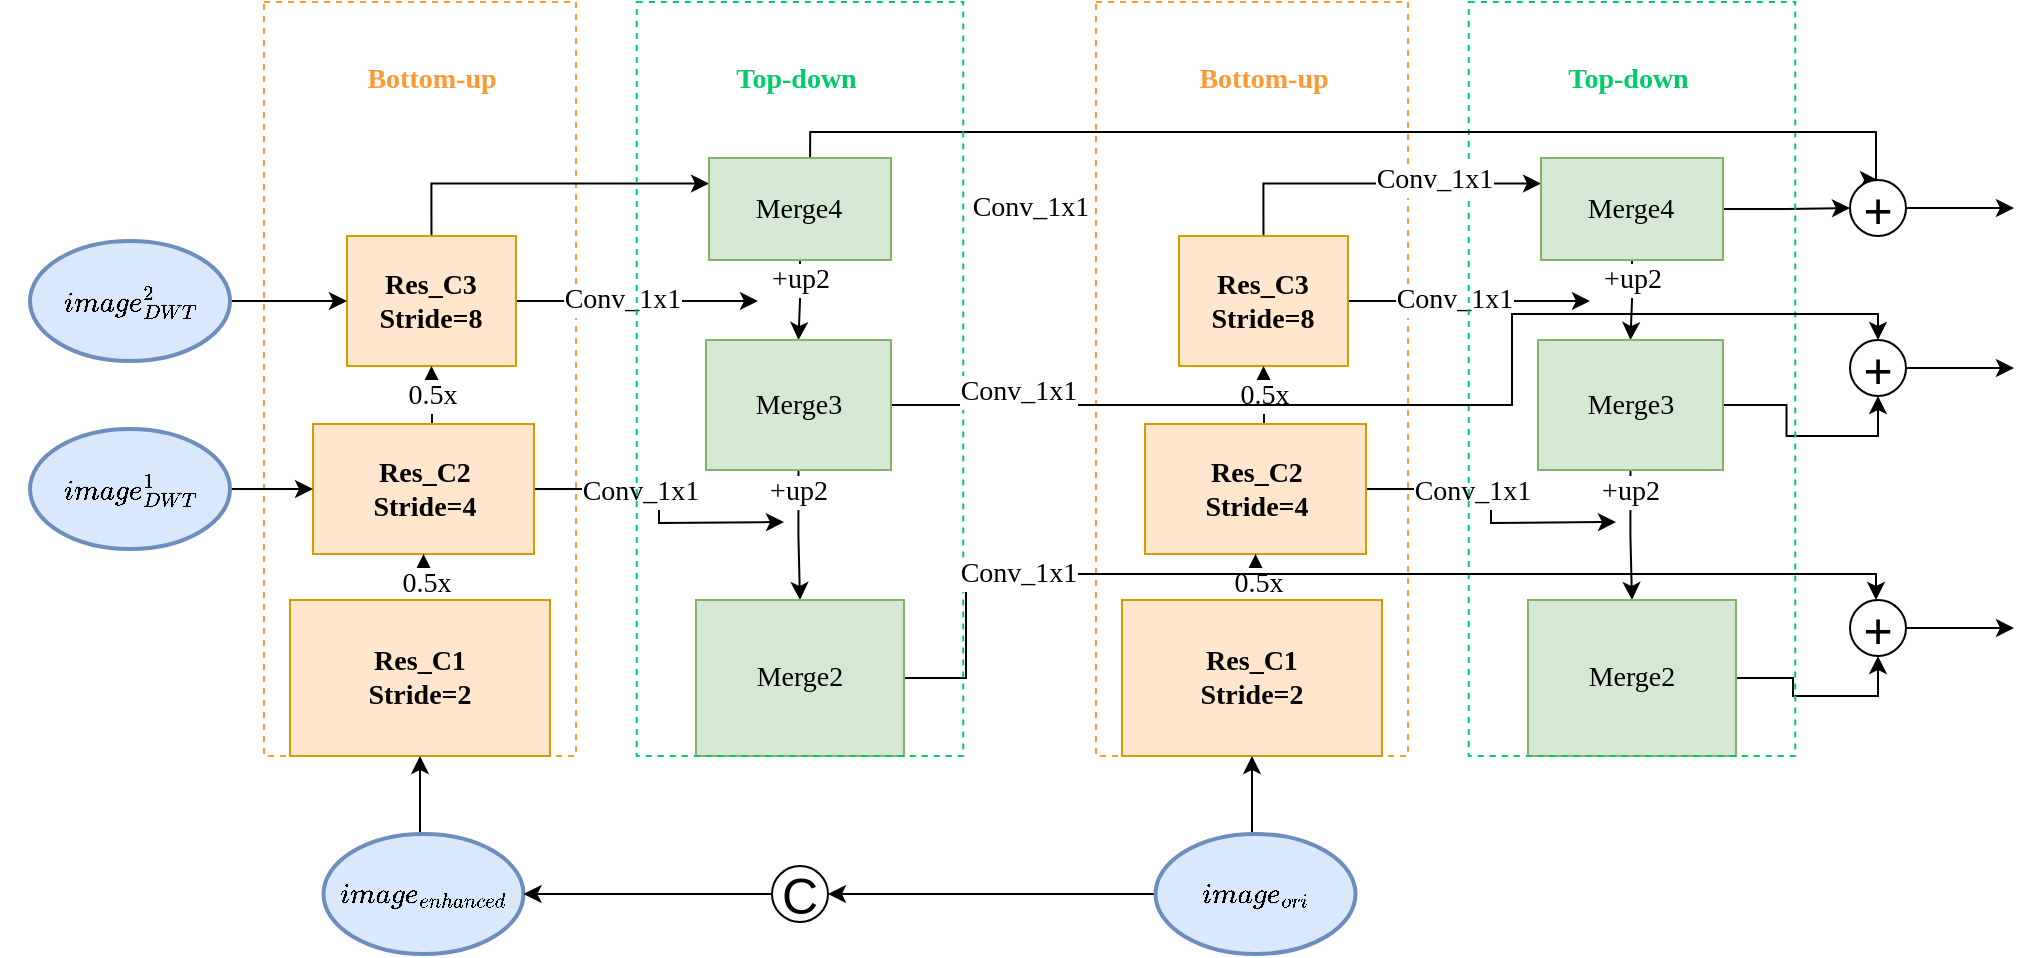 <mxfile version="24.3.1" type="github">
  <diagram id="WLRPb3Po5uMKOTe53thk" name="Page-1">
    <mxGraphModel dx="2034" dy="806" grid="1" gridSize="13" guides="1" tooltips="1" connect="1" arrows="1" fold="1" page="1" pageScale="1" pageWidth="827" pageHeight="1169" math="1" shadow="0">
      <root>
        <mxCell id="0" />
        <mxCell id="1" parent="0" />
        <mxCell id="F1N8uxK0OkOdDNArj4mm-79" value="" style="rounded=0;whiteSpace=wrap;html=1;fontFamily=Times New Roman;fontSize=14;dashed=1;fillColor=none;strokeColor=#FF9933;" parent="1" vertex="1">
          <mxGeometry x="234" y="221" width="156" height="377" as="geometry" />
        </mxCell>
        <mxCell id="F1N8uxK0OkOdDNArj4mm-15" style="edgeStyle=orthogonalEdgeStyle;rounded=0;orthogonalLoop=1;jettySize=auto;html=1;exitX=0.5;exitY=0;exitDx=0;exitDy=0;fontStyle=1;fontFamily=Times New Roman;fontSize=14;entryX=0;entryY=0.25;entryDx=0;entryDy=0;" parent="1" source="F1N8uxK0OkOdDNArj4mm-8" target="F1N8uxK0OkOdDNArj4mm-34" edge="1">
          <mxGeometry relative="1" as="geometry">
            <mxPoint x="317.74" y="312" as="targetPoint" />
          </mxGeometry>
        </mxCell>
        <mxCell id="F1N8uxK0OkOdDNArj4mm-44" style="edgeStyle=orthogonalEdgeStyle;rounded=0;orthogonalLoop=1;jettySize=auto;html=1;exitX=1;exitY=0.5;exitDx=0;exitDy=0;fontFamily=Times New Roman;fontSize=14;" parent="1" source="F1N8uxK0OkOdDNArj4mm-8" edge="1">
          <mxGeometry relative="1" as="geometry">
            <mxPoint x="480.99" y="370.5" as="targetPoint" />
          </mxGeometry>
        </mxCell>
        <mxCell id="F1N8uxK0OkOdDNArj4mm-48" value="Conv_1x1" style="edgeLabel;html=1;align=center;verticalAlign=middle;resizable=0;points=[];fontSize=14;fontFamily=Times New Roman;" parent="F1N8uxK0OkOdDNArj4mm-44" vertex="1" connectable="0">
          <mxGeometry x="-0.13" y="1" relative="1" as="geometry">
            <mxPoint as="offset" />
          </mxGeometry>
        </mxCell>
        <mxCell id="F1N8uxK0OkOdDNArj4mm-8" value="&lt;span style=&quot;font-size: 14px;&quot;&gt;Res_C3&lt;/span&gt;&lt;br style=&quot;font-size: 14px;&quot;&gt;&lt;span style=&quot;font-size: 14px;&quot;&gt;Stride=8&lt;/span&gt;" style="rounded=0;whiteSpace=wrap;html=1;fillColor=#ffe6cc;strokeColor=#d79b00;fontStyle=1;fontFamily=Times New Roman;fontSize=14;" parent="1" vertex="1">
          <mxGeometry x="275.49" y="338" width="84.5" height="65" as="geometry" />
        </mxCell>
        <mxCell id="F1N8uxK0OkOdDNArj4mm-14" style="edgeStyle=orthogonalEdgeStyle;rounded=0;orthogonalLoop=1;jettySize=auto;html=1;exitX=0.5;exitY=0;exitDx=0;exitDy=0;entryX=0.5;entryY=1;entryDx=0;entryDy=0;fontStyle=1;fontFamily=Times New Roman;fontSize=14;" parent="1" source="F1N8uxK0OkOdDNArj4mm-9" target="F1N8uxK0OkOdDNArj4mm-8" edge="1">
          <mxGeometry relative="1" as="geometry">
            <Array as="points">
              <mxPoint x="317.99" y="429" />
              <mxPoint x="317.99" y="429" />
            </Array>
          </mxGeometry>
        </mxCell>
        <mxCell id="F1N8uxK0OkOdDNArj4mm-28" value="0.5x" style="edgeLabel;html=1;align=center;verticalAlign=middle;resizable=0;points=[];fontSize=14;fontFamily=Times New Roman;" parent="F1N8uxK0OkOdDNArj4mm-14" vertex="1" connectable="0">
          <mxGeometry x="0.118" relative="1" as="geometry">
            <mxPoint as="offset" />
          </mxGeometry>
        </mxCell>
        <mxCell id="F1N8uxK0OkOdDNArj4mm-45" style="edgeStyle=orthogonalEdgeStyle;rounded=0;orthogonalLoop=1;jettySize=auto;html=1;exitX=1;exitY=0.5;exitDx=0;exitDy=0;fontFamily=Times New Roman;fontSize=14;" parent="1" source="F1N8uxK0OkOdDNArj4mm-9" edge="1">
          <mxGeometry relative="1" as="geometry">
            <mxPoint x="493.99" y="481" as="targetPoint" />
          </mxGeometry>
        </mxCell>
        <mxCell id="F1N8uxK0OkOdDNArj4mm-49" value="Conv_1x1" style="edgeLabel;html=1;align=center;verticalAlign=middle;resizable=0;points=[];fontSize=14;fontFamily=Times New Roman;" parent="F1N8uxK0OkOdDNArj4mm-45" vertex="1" connectable="0">
          <mxGeometry x="-0.256" y="-1" relative="1" as="geometry">
            <mxPoint as="offset" />
          </mxGeometry>
        </mxCell>
        <mxCell id="F1N8uxK0OkOdDNArj4mm-9" value="&lt;span style=&quot;font-size: 14px;&quot;&gt;Res_C2&lt;/span&gt;&lt;br style=&quot;font-size: 14px;&quot;&gt;&lt;span style=&quot;font-size: 14px;&quot;&gt;Stride=4&lt;/span&gt;" style="rounded=0;whiteSpace=wrap;html=1;fillColor=#ffe6cc;strokeColor=#d79b00;fontStyle=1;fontFamily=Times New Roman;fontSize=14;" parent="1" vertex="1">
          <mxGeometry x="258.5" y="432" width="110.5" height="65" as="geometry" />
        </mxCell>
        <mxCell id="F1N8uxK0OkOdDNArj4mm-23" style="edgeStyle=orthogonalEdgeStyle;rounded=0;orthogonalLoop=1;jettySize=auto;html=1;exitX=0.5;exitY=0;exitDx=0;exitDy=0;entryX=0.5;entryY=1;entryDx=0;entryDy=0;fontFamily=Times New Roman;fontSize=14;" parent="1" source="F1N8uxK0OkOdDNArj4mm-10" target="F1N8uxK0OkOdDNArj4mm-9" edge="1">
          <mxGeometry relative="1" as="geometry" />
        </mxCell>
        <mxCell id="F1N8uxK0OkOdDNArj4mm-27" value="0.5x" style="edgeLabel;html=1;align=center;verticalAlign=middle;resizable=0;points=[];fontSize=14;fontFamily=Times New Roman;" parent="F1N8uxK0OkOdDNArj4mm-23" vertex="1" connectable="0">
          <mxGeometry x="-0.141" y="-1" relative="1" as="geometry">
            <mxPoint as="offset" />
          </mxGeometry>
        </mxCell>
        <mxCell id="F1N8uxK0OkOdDNArj4mm-10" value="Res_C1&lt;br style=&quot;font-size: 14px;&quot;&gt;Stride=2" style="rounded=0;whiteSpace=wrap;html=1;fillColor=#ffe6cc;strokeColor=#d79b00;fontStyle=1;fontFamily=Times New Roman;fontSize=14;" parent="1" vertex="1">
          <mxGeometry x="246.99" y="520" width="130.01" height="78" as="geometry" />
        </mxCell>
        <mxCell id="F1N8uxK0OkOdDNArj4mm-12" style="edgeStyle=orthogonalEdgeStyle;rounded=0;orthogonalLoop=1;jettySize=auto;html=1;exitX=0.5;exitY=0;exitDx=0;exitDy=0;exitPerimeter=0;entryX=0.5;entryY=1;entryDx=0;entryDy=0;fontStyle=1;fontFamily=Times New Roman;fontSize=14;" parent="1" source="F1N8uxK0OkOdDNArj4mm-11" target="F1N8uxK0OkOdDNArj4mm-10" edge="1">
          <mxGeometry relative="1" as="geometry" />
        </mxCell>
        <mxCell id="Sk3VLhD0Ch2nDToAkQZ0-54" style="edgeStyle=orthogonalEdgeStyle;rounded=0;orthogonalLoop=1;jettySize=auto;html=1;" edge="1" parent="1" source="F1N8uxK0OkOdDNArj4mm-11" target="Sk3VLhD0Ch2nDToAkQZ0-53">
          <mxGeometry relative="1" as="geometry" />
        </mxCell>
        <mxCell id="F1N8uxK0OkOdDNArj4mm-11" value="$$image_{ori}$$" style="strokeWidth=2;html=1;shape=mxgraph.flowchart.start_1;whiteSpace=wrap;fillColor=#dae8fc;strokeColor=#6c8ebf;fontStyle=1;fontFamily=Times New Roman;fontSize=14;" parent="1" vertex="1">
          <mxGeometry x="263.75" y="637" width="100" height="60" as="geometry" />
        </mxCell>
        <mxCell id="F1N8uxK0OkOdDNArj4mm-39" style="edgeStyle=orthogonalEdgeStyle;rounded=0;orthogonalLoop=1;jettySize=auto;html=1;exitX=0.5;exitY=1;exitDx=0;exitDy=0;entryX=0.5;entryY=0;entryDx=0;entryDy=0;fontFamily=Times New Roman;fontSize=14;" parent="1" source="F1N8uxK0OkOdDNArj4mm-34" target="F1N8uxK0OkOdDNArj4mm-35" edge="1">
          <mxGeometry relative="1" as="geometry" />
        </mxCell>
        <mxCell id="F1N8uxK0OkOdDNArj4mm-51" value="+up2" style="edgeLabel;html=1;align=center;verticalAlign=middle;resizable=0;points=[];fontSize=14;fontFamily=Times New Roman;" parent="F1N8uxK0OkOdDNArj4mm-39" vertex="1" connectable="0">
          <mxGeometry x="-0.102" relative="1" as="geometry">
            <mxPoint y="-9" as="offset" />
          </mxGeometry>
        </mxCell>
        <mxCell id="F1N8uxK0OkOdDNArj4mm-62" style="edgeStyle=orthogonalEdgeStyle;rounded=0;orthogonalLoop=1;jettySize=auto;html=1;exitX=1;exitY=0.5;exitDx=0;exitDy=0;fontFamily=Times New Roman;fontSize=14;entryX=0;entryY=0.5;entryDx=0;entryDy=0;" parent="1" source="F1N8uxK0OkOdDNArj4mm-34" edge="1" target="Sk3VLhD0Ch2nDToAkQZ0-41">
          <mxGeometry relative="1" as="geometry">
            <mxPoint x="636.99" y="324.381" as="targetPoint" />
          </mxGeometry>
        </mxCell>
        <mxCell id="F1N8uxK0OkOdDNArj4mm-34" value="&lt;span style=&quot;&quot;&gt;Merge4&lt;/span&gt;" style="rounded=0;whiteSpace=wrap;html=1;fontFamily=Times New Roman;fontSize=14;fillColor=#d5e8d4;strokeColor=#82b366;" parent="1" vertex="1">
          <mxGeometry x="456.49" y="299" width="91" height="51" as="geometry" />
        </mxCell>
        <mxCell id="F1N8uxK0OkOdDNArj4mm-40" style="edgeStyle=orthogonalEdgeStyle;rounded=0;orthogonalLoop=1;jettySize=auto;html=1;exitX=0.5;exitY=1;exitDx=0;exitDy=0;entryX=0.5;entryY=0;entryDx=0;entryDy=0;fontFamily=Times New Roman;fontSize=14;" parent="1" source="F1N8uxK0OkOdDNArj4mm-35" target="F1N8uxK0OkOdDNArj4mm-36" edge="1">
          <mxGeometry relative="1" as="geometry" />
        </mxCell>
        <mxCell id="F1N8uxK0OkOdDNArj4mm-52" value="+up2" style="edgeLabel;html=1;align=center;verticalAlign=middle;resizable=0;points=[];fontSize=14;fontFamily=Times New Roman;" parent="F1N8uxK0OkOdDNArj4mm-40" vertex="1" connectable="0">
          <mxGeometry x="-0.352" relative="1" as="geometry">
            <mxPoint y="-11" as="offset" />
          </mxGeometry>
        </mxCell>
        <mxCell id="F1N8uxK0OkOdDNArj4mm-63" style="edgeStyle=orthogonalEdgeStyle;rounded=0;orthogonalLoop=1;jettySize=auto;html=1;exitX=1;exitY=0.5;exitDx=0;exitDy=0;entryX=0.5;entryY=1;entryDx=0;entryDy=0;fontFamily=Times New Roman;fontSize=14;" parent="1" source="F1N8uxK0OkOdDNArj4mm-35" target="Sk3VLhD0Ch2nDToAkQZ0-47" edge="1">
          <mxGeometry relative="1" as="geometry">
            <mxPoint x="645.49" y="422.5" as="targetPoint" />
          </mxGeometry>
        </mxCell>
        <mxCell id="F1N8uxK0OkOdDNArj4mm-35" value="&lt;span style=&quot;&quot;&gt;Merge3&lt;/span&gt;" style="rounded=0;whiteSpace=wrap;html=1;fontFamily=Times New Roman;fontSize=14;fillColor=#d5e8d4;strokeColor=#82b366;" parent="1" vertex="1">
          <mxGeometry x="454.99" y="390" width="92.5" height="65" as="geometry" />
        </mxCell>
        <mxCell id="F1N8uxK0OkOdDNArj4mm-65" style="edgeStyle=orthogonalEdgeStyle;rounded=0;orthogonalLoop=1;jettySize=auto;html=1;exitX=1;exitY=0.5;exitDx=0;exitDy=0;fontFamily=Times New Roman;fontSize=14;entryX=0.5;entryY=1;entryDx=0;entryDy=0;" parent="1" source="F1N8uxK0OkOdDNArj4mm-36" edge="1" target="Sk3VLhD0Ch2nDToAkQZ0-50">
          <mxGeometry relative="1" as="geometry">
            <mxPoint x="636.99" y="558.989" as="targetPoint" />
          </mxGeometry>
        </mxCell>
        <mxCell id="F1N8uxK0OkOdDNArj4mm-36" value="&lt;span style=&quot;&quot;&gt;Merge2&lt;/span&gt;" style="rounded=0;whiteSpace=wrap;html=1;fontFamily=Times New Roman;fontSize=14;fillColor=#d5e8d4;strokeColor=#82b366;" parent="1" vertex="1">
          <mxGeometry x="449.99" y="520" width="104" height="78" as="geometry" />
        </mxCell>
        <mxCell id="F1N8uxK0OkOdDNArj4mm-80" value="&lt;b&gt;&lt;font color=&quot;#ff9933&quot;&gt;Bottom-up&lt;/font&gt;&lt;/b&gt;" style="text;html=1;strokeColor=none;fillColor=none;align=center;verticalAlign=middle;whiteSpace=wrap;rounded=0;dashed=1;fontFamily=Times New Roman;fontSize=14;" parent="1" vertex="1">
          <mxGeometry x="282.73" y="234" width="70.01" height="52" as="geometry" />
        </mxCell>
        <mxCell id="F1N8uxK0OkOdDNArj4mm-81" value="" style="rounded=0;whiteSpace=wrap;html=1;fontFamily=Times New Roman;fontSize=14;dashed=1;fillColor=none;strokeColor=#00CC66;" parent="1" vertex="1">
          <mxGeometry x="420.37" y="221" width="163.25" height="377" as="geometry" />
        </mxCell>
        <mxCell id="F1N8uxK0OkOdDNArj4mm-82" value="&lt;b style=&quot;&quot;&gt;&lt;font color=&quot;#00cc66&quot;&gt;Top-down&amp;nbsp;&lt;/font&gt;&lt;/b&gt;" style="text;html=1;strokeColor=none;fillColor=none;align=center;verticalAlign=middle;whiteSpace=wrap;rounded=0;dashed=1;fontFamily=Times New Roman;fontSize=14;" parent="1" vertex="1">
          <mxGeometry x="466.99" y="234" width="70.01" height="52" as="geometry" />
        </mxCell>
        <mxCell id="Sk3VLhD0Ch2nDToAkQZ0-4" value="" style="rounded=0;whiteSpace=wrap;html=1;fontFamily=Times New Roman;fontSize=14;dashed=1;fillColor=none;strokeColor=#FF9933;" vertex="1" parent="1">
          <mxGeometry x="-182" y="221" width="156" height="377" as="geometry" />
        </mxCell>
        <mxCell id="Sk3VLhD0Ch2nDToAkQZ0-5" style="edgeStyle=orthogonalEdgeStyle;rounded=0;orthogonalLoop=1;jettySize=auto;html=1;exitX=0.5;exitY=0;exitDx=0;exitDy=0;fontStyle=1;fontFamily=Times New Roman;fontSize=14;entryX=0;entryY=0.25;entryDx=0;entryDy=0;" edge="1" parent="1" source="Sk3VLhD0Ch2nDToAkQZ0-8" target="Sk3VLhD0Ch2nDToAkQZ0-23">
          <mxGeometry relative="1" as="geometry">
            <mxPoint x="-98.26" y="312" as="targetPoint" />
          </mxGeometry>
        </mxCell>
        <mxCell id="Sk3VLhD0Ch2nDToAkQZ0-6" style="edgeStyle=orthogonalEdgeStyle;rounded=0;orthogonalLoop=1;jettySize=auto;html=1;exitX=1;exitY=0.5;exitDx=0;exitDy=0;fontFamily=Times New Roman;fontSize=14;" edge="1" parent="1" source="Sk3VLhD0Ch2nDToAkQZ0-8">
          <mxGeometry relative="1" as="geometry">
            <mxPoint x="64.99" y="370.5" as="targetPoint" />
          </mxGeometry>
        </mxCell>
        <mxCell id="Sk3VLhD0Ch2nDToAkQZ0-7" value="Conv_1x1" style="edgeLabel;html=1;align=center;verticalAlign=middle;resizable=0;points=[];fontSize=14;fontFamily=Times New Roman;" vertex="1" connectable="0" parent="Sk3VLhD0Ch2nDToAkQZ0-6">
          <mxGeometry x="-0.13" y="1" relative="1" as="geometry">
            <mxPoint as="offset" />
          </mxGeometry>
        </mxCell>
        <mxCell id="Sk3VLhD0Ch2nDToAkQZ0-8" value="&lt;span style=&quot;font-size: 14px;&quot;&gt;Res_C3&lt;/span&gt;&lt;br style=&quot;font-size: 14px;&quot;&gt;&lt;span style=&quot;font-size: 14px;&quot;&gt;Stride=8&lt;/span&gt;" style="rounded=0;whiteSpace=wrap;html=1;fillColor=#ffe6cc;strokeColor=#d79b00;fontStyle=1;fontFamily=Times New Roman;fontSize=14;" vertex="1" parent="1">
          <mxGeometry x="-140.51" y="338" width="84.5" height="65" as="geometry" />
        </mxCell>
        <mxCell id="Sk3VLhD0Ch2nDToAkQZ0-9" style="edgeStyle=orthogonalEdgeStyle;rounded=0;orthogonalLoop=1;jettySize=auto;html=1;exitX=0.5;exitY=0;exitDx=0;exitDy=0;entryX=0.5;entryY=1;entryDx=0;entryDy=0;fontStyle=1;fontFamily=Times New Roman;fontSize=14;" edge="1" parent="1" source="Sk3VLhD0Ch2nDToAkQZ0-13" target="Sk3VLhD0Ch2nDToAkQZ0-8">
          <mxGeometry relative="1" as="geometry">
            <Array as="points">
              <mxPoint x="-98.01" y="429" />
              <mxPoint x="-98.01" y="429" />
            </Array>
          </mxGeometry>
        </mxCell>
        <mxCell id="Sk3VLhD0Ch2nDToAkQZ0-10" value="0.5x" style="edgeLabel;html=1;align=center;verticalAlign=middle;resizable=0;points=[];fontSize=14;fontFamily=Times New Roman;" vertex="1" connectable="0" parent="Sk3VLhD0Ch2nDToAkQZ0-9">
          <mxGeometry x="0.118" relative="1" as="geometry">
            <mxPoint as="offset" />
          </mxGeometry>
        </mxCell>
        <mxCell id="Sk3VLhD0Ch2nDToAkQZ0-11" style="edgeStyle=orthogonalEdgeStyle;rounded=0;orthogonalLoop=1;jettySize=auto;html=1;exitX=1;exitY=0.5;exitDx=0;exitDy=0;fontFamily=Times New Roman;fontSize=14;" edge="1" parent="1" source="Sk3VLhD0Ch2nDToAkQZ0-13">
          <mxGeometry relative="1" as="geometry">
            <mxPoint x="77.99" y="481" as="targetPoint" />
          </mxGeometry>
        </mxCell>
        <mxCell id="Sk3VLhD0Ch2nDToAkQZ0-12" value="Conv_1x1" style="edgeLabel;html=1;align=center;verticalAlign=middle;resizable=0;points=[];fontSize=14;fontFamily=Times New Roman;" vertex="1" connectable="0" parent="Sk3VLhD0Ch2nDToAkQZ0-11">
          <mxGeometry x="-0.256" y="-1" relative="1" as="geometry">
            <mxPoint as="offset" />
          </mxGeometry>
        </mxCell>
        <mxCell id="Sk3VLhD0Ch2nDToAkQZ0-13" value="&lt;span style=&quot;font-size: 14px;&quot;&gt;Res_C2&lt;/span&gt;&lt;br style=&quot;font-size: 14px;&quot;&gt;&lt;span style=&quot;font-size: 14px;&quot;&gt;Stride=4&lt;/span&gt;" style="rounded=0;whiteSpace=wrap;html=1;fillColor=#ffe6cc;strokeColor=#d79b00;fontStyle=1;fontFamily=Times New Roman;fontSize=14;" vertex="1" parent="1">
          <mxGeometry x="-157.5" y="432" width="110.5" height="65" as="geometry" />
        </mxCell>
        <mxCell id="Sk3VLhD0Ch2nDToAkQZ0-14" style="edgeStyle=orthogonalEdgeStyle;rounded=0;orthogonalLoop=1;jettySize=auto;html=1;exitX=0.5;exitY=0;exitDx=0;exitDy=0;entryX=0.5;entryY=1;entryDx=0;entryDy=0;fontFamily=Times New Roman;fontSize=14;" edge="1" parent="1" source="Sk3VLhD0Ch2nDToAkQZ0-16" target="Sk3VLhD0Ch2nDToAkQZ0-13">
          <mxGeometry relative="1" as="geometry" />
        </mxCell>
        <mxCell id="Sk3VLhD0Ch2nDToAkQZ0-15" value="0.5x" style="edgeLabel;html=1;align=center;verticalAlign=middle;resizable=0;points=[];fontSize=14;fontFamily=Times New Roman;" vertex="1" connectable="0" parent="Sk3VLhD0Ch2nDToAkQZ0-14">
          <mxGeometry x="-0.141" y="-1" relative="1" as="geometry">
            <mxPoint as="offset" />
          </mxGeometry>
        </mxCell>
        <mxCell id="Sk3VLhD0Ch2nDToAkQZ0-16" value="Res_C1&lt;br style=&quot;font-size: 14px;&quot;&gt;Stride=2" style="rounded=0;whiteSpace=wrap;html=1;fillColor=#ffe6cc;strokeColor=#d79b00;fontStyle=1;fontFamily=Times New Roman;fontSize=14;" vertex="1" parent="1">
          <mxGeometry x="-169.01" y="520" width="130.01" height="78" as="geometry" />
        </mxCell>
        <mxCell id="Sk3VLhD0Ch2nDToAkQZ0-17" style="edgeStyle=orthogonalEdgeStyle;rounded=0;orthogonalLoop=1;jettySize=auto;html=1;exitX=0.5;exitY=0;exitDx=0;exitDy=0;exitPerimeter=0;entryX=0.5;entryY=1;entryDx=0;entryDy=0;fontStyle=1;fontFamily=Times New Roman;fontSize=14;" edge="1" parent="1" source="Sk3VLhD0Ch2nDToAkQZ0-18" target="Sk3VLhD0Ch2nDToAkQZ0-16">
          <mxGeometry relative="1" as="geometry" />
        </mxCell>
        <mxCell id="Sk3VLhD0Ch2nDToAkQZ0-18" value="$$image_{enhanced}$$" style="strokeWidth=2;html=1;shape=mxgraph.flowchart.start_1;whiteSpace=wrap;fillColor=#dae8fc;strokeColor=#6c8ebf;fontStyle=1;fontFamily=Times New Roman;fontSize=14;" vertex="1" parent="1">
          <mxGeometry x="-152.25" y="637" width="100" height="60" as="geometry" />
        </mxCell>
        <mxCell id="Sk3VLhD0Ch2nDToAkQZ0-19" style="edgeStyle=orthogonalEdgeStyle;rounded=0;orthogonalLoop=1;jettySize=auto;html=1;exitX=0.5;exitY=1;exitDx=0;exitDy=0;entryX=0.5;entryY=0;entryDx=0;entryDy=0;fontFamily=Times New Roman;fontSize=14;" edge="1" parent="1" source="Sk3VLhD0Ch2nDToAkQZ0-23" target="Sk3VLhD0Ch2nDToAkQZ0-28">
          <mxGeometry relative="1" as="geometry" />
        </mxCell>
        <mxCell id="Sk3VLhD0Ch2nDToAkQZ0-20" value="+up2" style="edgeLabel;html=1;align=center;verticalAlign=middle;resizable=0;points=[];fontSize=14;fontFamily=Times New Roman;" vertex="1" connectable="0" parent="Sk3VLhD0Ch2nDToAkQZ0-19">
          <mxGeometry x="-0.102" relative="1" as="geometry">
            <mxPoint y="-9" as="offset" />
          </mxGeometry>
        </mxCell>
        <mxCell id="Sk3VLhD0Ch2nDToAkQZ0-21" style="edgeStyle=orthogonalEdgeStyle;rounded=0;orthogonalLoop=1;jettySize=auto;html=1;fontFamily=Times New Roman;fontSize=14;entryX=0.5;entryY=0;entryDx=0;entryDy=0;exitX=0.531;exitY=0.207;exitDx=0;exitDy=0;exitPerimeter=0;" edge="1" parent="1" source="Sk3VLhD0Ch2nDToAkQZ0-33" target="Sk3VLhD0Ch2nDToAkQZ0-41">
          <mxGeometry relative="1" as="geometry">
            <mxPoint x="664" y="299" as="targetPoint" />
            <mxPoint x="167.62" y="268" as="sourcePoint" />
            <Array as="points">
              <mxPoint x="91" y="286" />
              <mxPoint x="624" y="286" />
            </Array>
          </mxGeometry>
        </mxCell>
        <mxCell id="Sk3VLhD0Ch2nDToAkQZ0-23" value="&lt;span style=&quot;&quot;&gt;Merge4&lt;/span&gt;" style="rounded=0;whiteSpace=wrap;html=1;fontFamily=Times New Roman;fontSize=14;fillColor=#d5e8d4;strokeColor=#82b366;" vertex="1" parent="1">
          <mxGeometry x="40.49" y="299" width="91" height="51" as="geometry" />
        </mxCell>
        <mxCell id="Sk3VLhD0Ch2nDToAkQZ0-24" style="edgeStyle=orthogonalEdgeStyle;rounded=0;orthogonalLoop=1;jettySize=auto;html=1;exitX=0.5;exitY=1;exitDx=0;exitDy=0;entryX=0.5;entryY=0;entryDx=0;entryDy=0;fontFamily=Times New Roman;fontSize=14;" edge="1" parent="1" source="Sk3VLhD0Ch2nDToAkQZ0-28" target="Sk3VLhD0Ch2nDToAkQZ0-31">
          <mxGeometry relative="1" as="geometry" />
        </mxCell>
        <mxCell id="Sk3VLhD0Ch2nDToAkQZ0-25" value="+up2" style="edgeLabel;html=1;align=center;verticalAlign=middle;resizable=0;points=[];fontSize=14;fontFamily=Times New Roman;" vertex="1" connectable="0" parent="Sk3VLhD0Ch2nDToAkQZ0-24">
          <mxGeometry x="-0.352" relative="1" as="geometry">
            <mxPoint y="-11" as="offset" />
          </mxGeometry>
        </mxCell>
        <mxCell id="Sk3VLhD0Ch2nDToAkQZ0-26" style="edgeStyle=orthogonalEdgeStyle;rounded=0;orthogonalLoop=1;jettySize=auto;html=1;exitX=1;exitY=0.5;exitDx=0;exitDy=0;fontFamily=Times New Roman;fontSize=14;entryX=0.5;entryY=0;entryDx=0;entryDy=0;" edge="1" parent="1" source="Sk3VLhD0Ch2nDToAkQZ0-28" target="Sk3VLhD0Ch2nDToAkQZ0-47">
          <mxGeometry relative="1" as="geometry">
            <mxPoint x="598" y="403" as="targetPoint" />
            <Array as="points">
              <mxPoint x="442" y="423" />
              <mxPoint x="442" y="377" />
              <mxPoint x="625" y="377" />
            </Array>
          </mxGeometry>
        </mxCell>
        <mxCell id="Sk3VLhD0Ch2nDToAkQZ0-28" value="&lt;span style=&quot;&quot;&gt;Merge3&lt;/span&gt;" style="rounded=0;whiteSpace=wrap;html=1;fontFamily=Times New Roman;fontSize=14;fillColor=#d5e8d4;strokeColor=#82b366;" vertex="1" parent="1">
          <mxGeometry x="38.99" y="390" width="92.5" height="65" as="geometry" />
        </mxCell>
        <mxCell id="Sk3VLhD0Ch2nDToAkQZ0-29" style="edgeStyle=orthogonalEdgeStyle;rounded=0;orthogonalLoop=1;jettySize=auto;html=1;exitX=1;exitY=0.5;exitDx=0;exitDy=0;fontFamily=Times New Roman;fontSize=14;" edge="1" parent="1" source="Sk3VLhD0Ch2nDToAkQZ0-31">
          <mxGeometry relative="1" as="geometry">
            <mxPoint x="624" y="520" as="targetPoint" />
            <Array as="points">
              <mxPoint x="169" y="559" />
              <mxPoint x="169" y="507" />
              <mxPoint x="624" y="507" />
            </Array>
          </mxGeometry>
        </mxCell>
        <mxCell id="Sk3VLhD0Ch2nDToAkQZ0-31" value="&lt;span style=&quot;&quot;&gt;Merge2&lt;/span&gt;" style="rounded=0;whiteSpace=wrap;html=1;fontFamily=Times New Roman;fontSize=14;fillColor=#d5e8d4;strokeColor=#82b366;" vertex="1" parent="1">
          <mxGeometry x="33.99" y="520" width="104" height="78" as="geometry" />
        </mxCell>
        <mxCell id="Sk3VLhD0Ch2nDToAkQZ0-32" value="&lt;b&gt;&lt;font color=&quot;#ff9933&quot;&gt;Bottom-up&lt;/font&gt;&lt;/b&gt;" style="text;html=1;strokeColor=none;fillColor=none;align=center;verticalAlign=middle;whiteSpace=wrap;rounded=0;dashed=1;fontFamily=Times New Roman;fontSize=14;" vertex="1" parent="1">
          <mxGeometry x="-133.27" y="234" width="70.01" height="52" as="geometry" />
        </mxCell>
        <mxCell id="Sk3VLhD0Ch2nDToAkQZ0-33" value="" style="rounded=0;whiteSpace=wrap;html=1;fontFamily=Times New Roman;fontSize=14;dashed=1;fillColor=none;strokeColor=#00CC66;" vertex="1" parent="1">
          <mxGeometry x="4.37" y="221" width="163.25" height="377" as="geometry" />
        </mxCell>
        <mxCell id="Sk3VLhD0Ch2nDToAkQZ0-34" value="&lt;b style=&quot;&quot;&gt;&lt;font color=&quot;#00cc66&quot;&gt;Top-down&amp;nbsp;&lt;/font&gt;&lt;/b&gt;" style="text;html=1;strokeColor=none;fillColor=none;align=center;verticalAlign=middle;whiteSpace=wrap;rounded=0;dashed=1;fontFamily=Times New Roman;fontSize=14;" vertex="1" parent="1">
          <mxGeometry x="50.99" y="234" width="70.01" height="52" as="geometry" />
        </mxCell>
        <mxCell id="Sk3VLhD0Ch2nDToAkQZ0-36" value="Conv_1x1" style="edgeLabel;html=1;align=center;verticalAlign=middle;resizable=0;points=[];fontSize=14;fontFamily=Times New Roman;" vertex="1" connectable="0" parent="1">
          <mxGeometry x="195.0" y="507" as="geometry" />
        </mxCell>
        <mxCell id="Sk3VLhD0Ch2nDToAkQZ0-37" value="Conv_1x1" style="edgeLabel;html=1;align=center;verticalAlign=middle;resizable=0;points=[];fontSize=14;fontFamily=Times New Roman;" vertex="1" connectable="0" parent="1">
          <mxGeometry x="195.0" y="324.5" as="geometry">
            <mxPoint x="6" y="-1" as="offset" />
          </mxGeometry>
        </mxCell>
        <mxCell id="Sk3VLhD0Ch2nDToAkQZ0-40" value="Conv_1x1" style="edgeLabel;html=1;align=center;verticalAlign=middle;resizable=0;points=[];fontSize=14;fontFamily=Times New Roman;" vertex="1" connectable="0" parent="1">
          <mxGeometry x="195.0" y="416" as="geometry" />
        </mxCell>
        <mxCell id="Sk3VLhD0Ch2nDToAkQZ0-45" value="" style="edgeStyle=orthogonalEdgeStyle;rounded=0;orthogonalLoop=1;jettySize=auto;html=1;" edge="1" parent="1" source="Sk3VLhD0Ch2nDToAkQZ0-41">
          <mxGeometry relative="1" as="geometry">
            <mxPoint x="693" y="324" as="targetPoint" />
          </mxGeometry>
        </mxCell>
        <mxCell id="Sk3VLhD0Ch2nDToAkQZ0-41" value="&lt;font style=&quot;font-size: 25px;&quot;&gt;+&lt;/font&gt;" style="ellipse;whiteSpace=wrap;html=1;aspect=fixed;" vertex="1" parent="1">
          <mxGeometry x="611" y="310" width="28" height="28" as="geometry" />
        </mxCell>
        <mxCell id="Sk3VLhD0Ch2nDToAkQZ0-46" value="Conv_1x1" style="edgeLabel;html=1;align=center;verticalAlign=middle;resizable=0;points=[];fontSize=14;fontFamily=Times New Roman;" vertex="1" connectable="0" parent="1">
          <mxGeometry x="403.0" y="310" as="geometry" />
        </mxCell>
        <mxCell id="Sk3VLhD0Ch2nDToAkQZ0-49" value="" style="edgeStyle=orthogonalEdgeStyle;rounded=0;orthogonalLoop=1;jettySize=auto;html=1;" edge="1" parent="1" source="Sk3VLhD0Ch2nDToAkQZ0-47">
          <mxGeometry relative="1" as="geometry">
            <mxPoint x="693" y="404" as="targetPoint" />
          </mxGeometry>
        </mxCell>
        <mxCell id="Sk3VLhD0Ch2nDToAkQZ0-47" value="&lt;font style=&quot;font-size: 25px;&quot;&gt;+&lt;/font&gt;" style="ellipse;whiteSpace=wrap;html=1;aspect=fixed;" vertex="1" parent="1">
          <mxGeometry x="611" y="390" width="28" height="28" as="geometry" />
        </mxCell>
        <mxCell id="Sk3VLhD0Ch2nDToAkQZ0-52" value="" style="edgeStyle=orthogonalEdgeStyle;rounded=0;orthogonalLoop=1;jettySize=auto;html=1;" edge="1" parent="1" source="Sk3VLhD0Ch2nDToAkQZ0-50">
          <mxGeometry relative="1" as="geometry">
            <mxPoint x="693" y="534" as="targetPoint" />
          </mxGeometry>
        </mxCell>
        <mxCell id="Sk3VLhD0Ch2nDToAkQZ0-50" value="&lt;font style=&quot;font-size: 25px;&quot;&gt;+&lt;/font&gt;" style="ellipse;whiteSpace=wrap;html=1;aspect=fixed;" vertex="1" parent="1">
          <mxGeometry x="611" y="520" width="28" height="28" as="geometry" />
        </mxCell>
        <mxCell id="Sk3VLhD0Ch2nDToAkQZ0-55" style="edgeStyle=orthogonalEdgeStyle;rounded=0;orthogonalLoop=1;jettySize=auto;html=1;" edge="1" parent="1" source="Sk3VLhD0Ch2nDToAkQZ0-53" target="Sk3VLhD0Ch2nDToAkQZ0-18">
          <mxGeometry relative="1" as="geometry" />
        </mxCell>
        <mxCell id="Sk3VLhD0Ch2nDToAkQZ0-53" value="&lt;font style=&quot;font-size: 25px;&quot;&gt;C&lt;/font&gt;" style="ellipse;whiteSpace=wrap;html=1;aspect=fixed;" vertex="1" parent="1">
          <mxGeometry x="72" y="653" width="28" height="28" as="geometry" />
        </mxCell>
        <mxCell id="Sk3VLhD0Ch2nDToAkQZ0-57" style="edgeStyle=orthogonalEdgeStyle;rounded=0;orthogonalLoop=1;jettySize=auto;html=1;entryX=0;entryY=0.5;entryDx=0;entryDy=0;" edge="1" parent="1" source="Sk3VLhD0Ch2nDToAkQZ0-56" target="Sk3VLhD0Ch2nDToAkQZ0-13">
          <mxGeometry relative="1" as="geometry" />
        </mxCell>
        <mxCell id="Sk3VLhD0Ch2nDToAkQZ0-56" value="$$image^1_{DWT}$$" style="strokeWidth=2;html=1;shape=mxgraph.flowchart.start_1;whiteSpace=wrap;fillColor=#dae8fc;strokeColor=#6c8ebf;fontStyle=1;fontFamily=Times New Roman;fontSize=14;" vertex="1" parent="1">
          <mxGeometry x="-299" y="434.5" width="100" height="60" as="geometry" />
        </mxCell>
        <mxCell id="Sk3VLhD0Ch2nDToAkQZ0-59" style="edgeStyle=orthogonalEdgeStyle;rounded=0;orthogonalLoop=1;jettySize=auto;html=1;" edge="1" parent="1" source="Sk3VLhD0Ch2nDToAkQZ0-58" target="Sk3VLhD0Ch2nDToAkQZ0-8">
          <mxGeometry relative="1" as="geometry" />
        </mxCell>
        <mxCell id="Sk3VLhD0Ch2nDToAkQZ0-58" value="$$image^2_{DWT}$$" style="strokeWidth=2;html=1;shape=mxgraph.flowchart.start_1;whiteSpace=wrap;fillColor=#dae8fc;strokeColor=#6c8ebf;fontStyle=1;fontFamily=Times New Roman;fontSize=14;" vertex="1" parent="1">
          <mxGeometry x="-299" y="340.5" width="100" height="60" as="geometry" />
        </mxCell>
      </root>
    </mxGraphModel>
  </diagram>
</mxfile>
